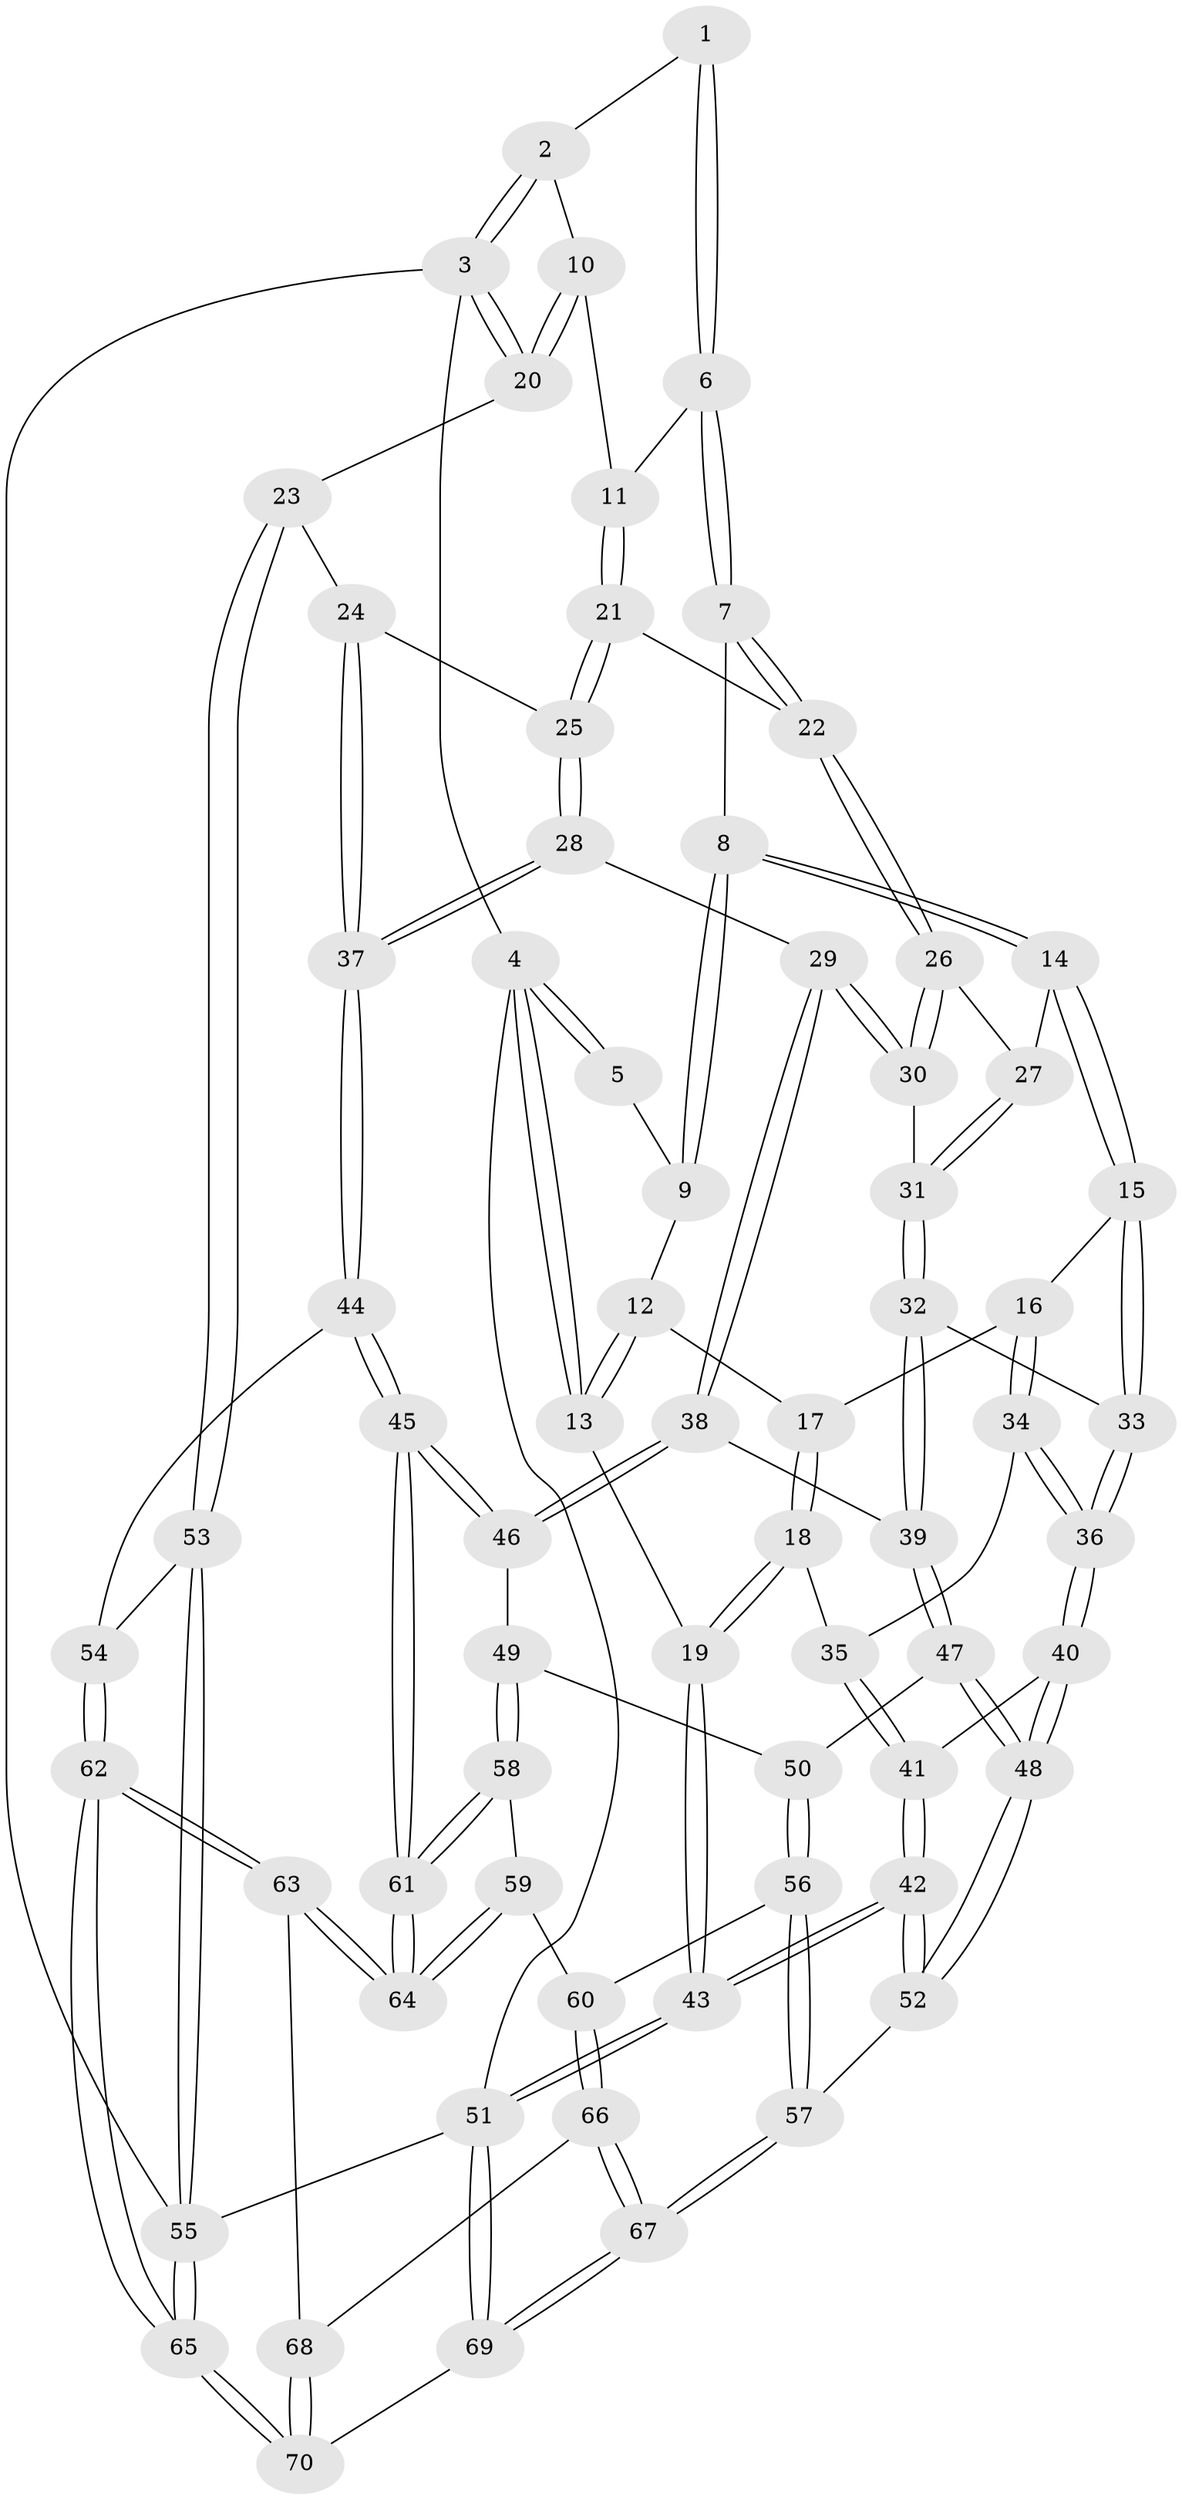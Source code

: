 // Generated by graph-tools (version 1.1) at 2025/11/02/27/25 16:11:54]
// undirected, 70 vertices, 172 edges
graph export_dot {
graph [start="1"]
  node [color=gray90,style=filled];
  1 [pos="+0.6461307887027128+0"];
  2 [pos="+0.8070546592602358+0"];
  3 [pos="+1+0"];
  4 [pos="+0+0"];
  5 [pos="+0.28424059877491936+0"];
  6 [pos="+0.5592301001080409+0.16786155018606372"];
  7 [pos="+0.45056912004686606+0.257071383759087"];
  8 [pos="+0.395080974950727+0.2687129245458763"];
  9 [pos="+0.32690140297809744+0.09775998321562956"];
  10 [pos="+0.7983300862910808+0.22688041678352913"];
  11 [pos="+0.7947885556717905+0.22911902085124364"];
  12 [pos="+0.041004173128401974+0.17707337201186377"];
  13 [pos="+0+0"];
  14 [pos="+0.35611849522567873+0.3212842326915389"];
  15 [pos="+0.3160579868183274+0.3447248979573825"];
  16 [pos="+0.2582026813172468+0.35120782989790866"];
  17 [pos="+0.08777752571489256+0.221805756259423"];
  18 [pos="+0.002057264006816997+0.48936384832960284"];
  19 [pos="+0+0.4875275783633457"];
  20 [pos="+1+0.3204674182121546"];
  21 [pos="+0.7145928848092316+0.3986910279167776"];
  22 [pos="+0.6520962766127965+0.3869555414710608"];
  23 [pos="+1+0.49585872132172343"];
  24 [pos="+0.7655051158653626+0.45946836130077595"];
  25 [pos="+0.7289586140435423+0.4274269492930031"];
  26 [pos="+0.5521383842314873+0.48950301993099143"];
  27 [pos="+0.3795418625448497+0.35209385178788244"];
  28 [pos="+0.5929699747046615+0.5898500489713433"];
  29 [pos="+0.5775723158811007+0.5907938439039613"];
  30 [pos="+0.5584404662255078+0.5613003222647773"];
  31 [pos="+0.45893456136323313+0.5328285691968035"];
  32 [pos="+0.3893959458007249+0.6352937035813864"];
  33 [pos="+0.3189669260018764+0.4217252727062359"];
  34 [pos="+0.1670015584921713+0.4276066726646677"];
  35 [pos="+0.0520431511523632+0.494023430980104"];
  36 [pos="+0.24817522880243725+0.6406607021726898"];
  37 [pos="+0.7529584496450832+0.6701106119782076"];
  38 [pos="+0.5647162770411652+0.6087724935197719"];
  39 [pos="+0.3893898488909098+0.6353873469098574"];
  40 [pos="+0.24698686172914444+0.657639254202372"];
  41 [pos="+0.13032819157817058+0.6336477785581102"];
  42 [pos="+0+0.9502701414279945"];
  43 [pos="+0+1"];
  44 [pos="+0.7723846715222034+0.7031864551596546"];
  45 [pos="+0.7538814376161038+0.7286370415574331"];
  46 [pos="+0.5483183552810897+0.7082520284676032"];
  47 [pos="+0.37443937300576624+0.6623623827574417"];
  48 [pos="+0.282484688637064+0.6930003266634659"];
  49 [pos="+0.5305599728295136+0.7374052833297603"];
  50 [pos="+0.44187811999722454+0.7262445652337299"];
  51 [pos="+0+1"];
  52 [pos="+0.2502420181781901+0.8438505018481398"];
  53 [pos="+1+0.593753584112089"];
  54 [pos="+0.9083025015968599+0.7015156681334274"];
  55 [pos="+1+1"];
  56 [pos="+0.41050926784950154+0.8378252630706806"];
  57 [pos="+0.3127422147792954+0.8815200291336032"];
  58 [pos="+0.5425902280709918+0.7708154538006973"];
  59 [pos="+0.5076711977057093+0.8541109788502442"];
  60 [pos="+0.5025465921459972+0.8629278355789715"];
  61 [pos="+0.7050458426205829+0.8384055656903266"];
  62 [pos="+0.8983145263246151+0.9425810123281828"];
  63 [pos="+0.7078149953667762+0.882434951665395"];
  64 [pos="+0.7050784468964892+0.8453357279147022"];
  65 [pos="+1+1"];
  66 [pos="+0.5157560915039372+0.9056124440822898"];
  67 [pos="+0.4270063895548512+1"];
  68 [pos="+0.6886042031500076+0.91385634174507"];
  69 [pos="+0.4383038294675839+1"];
  70 [pos="+0.6383855247796464+1"];
  1 -- 2;
  1 -- 6;
  1 -- 6;
  2 -- 3;
  2 -- 3;
  2 -- 10;
  3 -- 4;
  3 -- 20;
  3 -- 20;
  3 -- 55;
  4 -- 5;
  4 -- 5;
  4 -- 13;
  4 -- 13;
  4 -- 51;
  5 -- 9;
  6 -- 7;
  6 -- 7;
  6 -- 11;
  7 -- 8;
  7 -- 22;
  7 -- 22;
  8 -- 9;
  8 -- 9;
  8 -- 14;
  8 -- 14;
  9 -- 12;
  10 -- 11;
  10 -- 20;
  10 -- 20;
  11 -- 21;
  11 -- 21;
  12 -- 13;
  12 -- 13;
  12 -- 17;
  13 -- 19;
  14 -- 15;
  14 -- 15;
  14 -- 27;
  15 -- 16;
  15 -- 33;
  15 -- 33;
  16 -- 17;
  16 -- 34;
  16 -- 34;
  17 -- 18;
  17 -- 18;
  18 -- 19;
  18 -- 19;
  18 -- 35;
  19 -- 43;
  19 -- 43;
  20 -- 23;
  21 -- 22;
  21 -- 25;
  21 -- 25;
  22 -- 26;
  22 -- 26;
  23 -- 24;
  23 -- 53;
  23 -- 53;
  24 -- 25;
  24 -- 37;
  24 -- 37;
  25 -- 28;
  25 -- 28;
  26 -- 27;
  26 -- 30;
  26 -- 30;
  27 -- 31;
  27 -- 31;
  28 -- 29;
  28 -- 37;
  28 -- 37;
  29 -- 30;
  29 -- 30;
  29 -- 38;
  29 -- 38;
  30 -- 31;
  31 -- 32;
  31 -- 32;
  32 -- 33;
  32 -- 39;
  32 -- 39;
  33 -- 36;
  33 -- 36;
  34 -- 35;
  34 -- 36;
  34 -- 36;
  35 -- 41;
  35 -- 41;
  36 -- 40;
  36 -- 40;
  37 -- 44;
  37 -- 44;
  38 -- 39;
  38 -- 46;
  38 -- 46;
  39 -- 47;
  39 -- 47;
  40 -- 41;
  40 -- 48;
  40 -- 48;
  41 -- 42;
  41 -- 42;
  42 -- 43;
  42 -- 43;
  42 -- 52;
  42 -- 52;
  43 -- 51;
  43 -- 51;
  44 -- 45;
  44 -- 45;
  44 -- 54;
  45 -- 46;
  45 -- 46;
  45 -- 61;
  45 -- 61;
  46 -- 49;
  47 -- 48;
  47 -- 48;
  47 -- 50;
  48 -- 52;
  48 -- 52;
  49 -- 50;
  49 -- 58;
  49 -- 58;
  50 -- 56;
  50 -- 56;
  51 -- 69;
  51 -- 69;
  51 -- 55;
  52 -- 57;
  53 -- 54;
  53 -- 55;
  53 -- 55;
  54 -- 62;
  54 -- 62;
  55 -- 65;
  55 -- 65;
  56 -- 57;
  56 -- 57;
  56 -- 60;
  57 -- 67;
  57 -- 67;
  58 -- 59;
  58 -- 61;
  58 -- 61;
  59 -- 60;
  59 -- 64;
  59 -- 64;
  60 -- 66;
  60 -- 66;
  61 -- 64;
  61 -- 64;
  62 -- 63;
  62 -- 63;
  62 -- 65;
  62 -- 65;
  63 -- 64;
  63 -- 64;
  63 -- 68;
  65 -- 70;
  65 -- 70;
  66 -- 67;
  66 -- 67;
  66 -- 68;
  67 -- 69;
  67 -- 69;
  68 -- 70;
  68 -- 70;
  69 -- 70;
}
